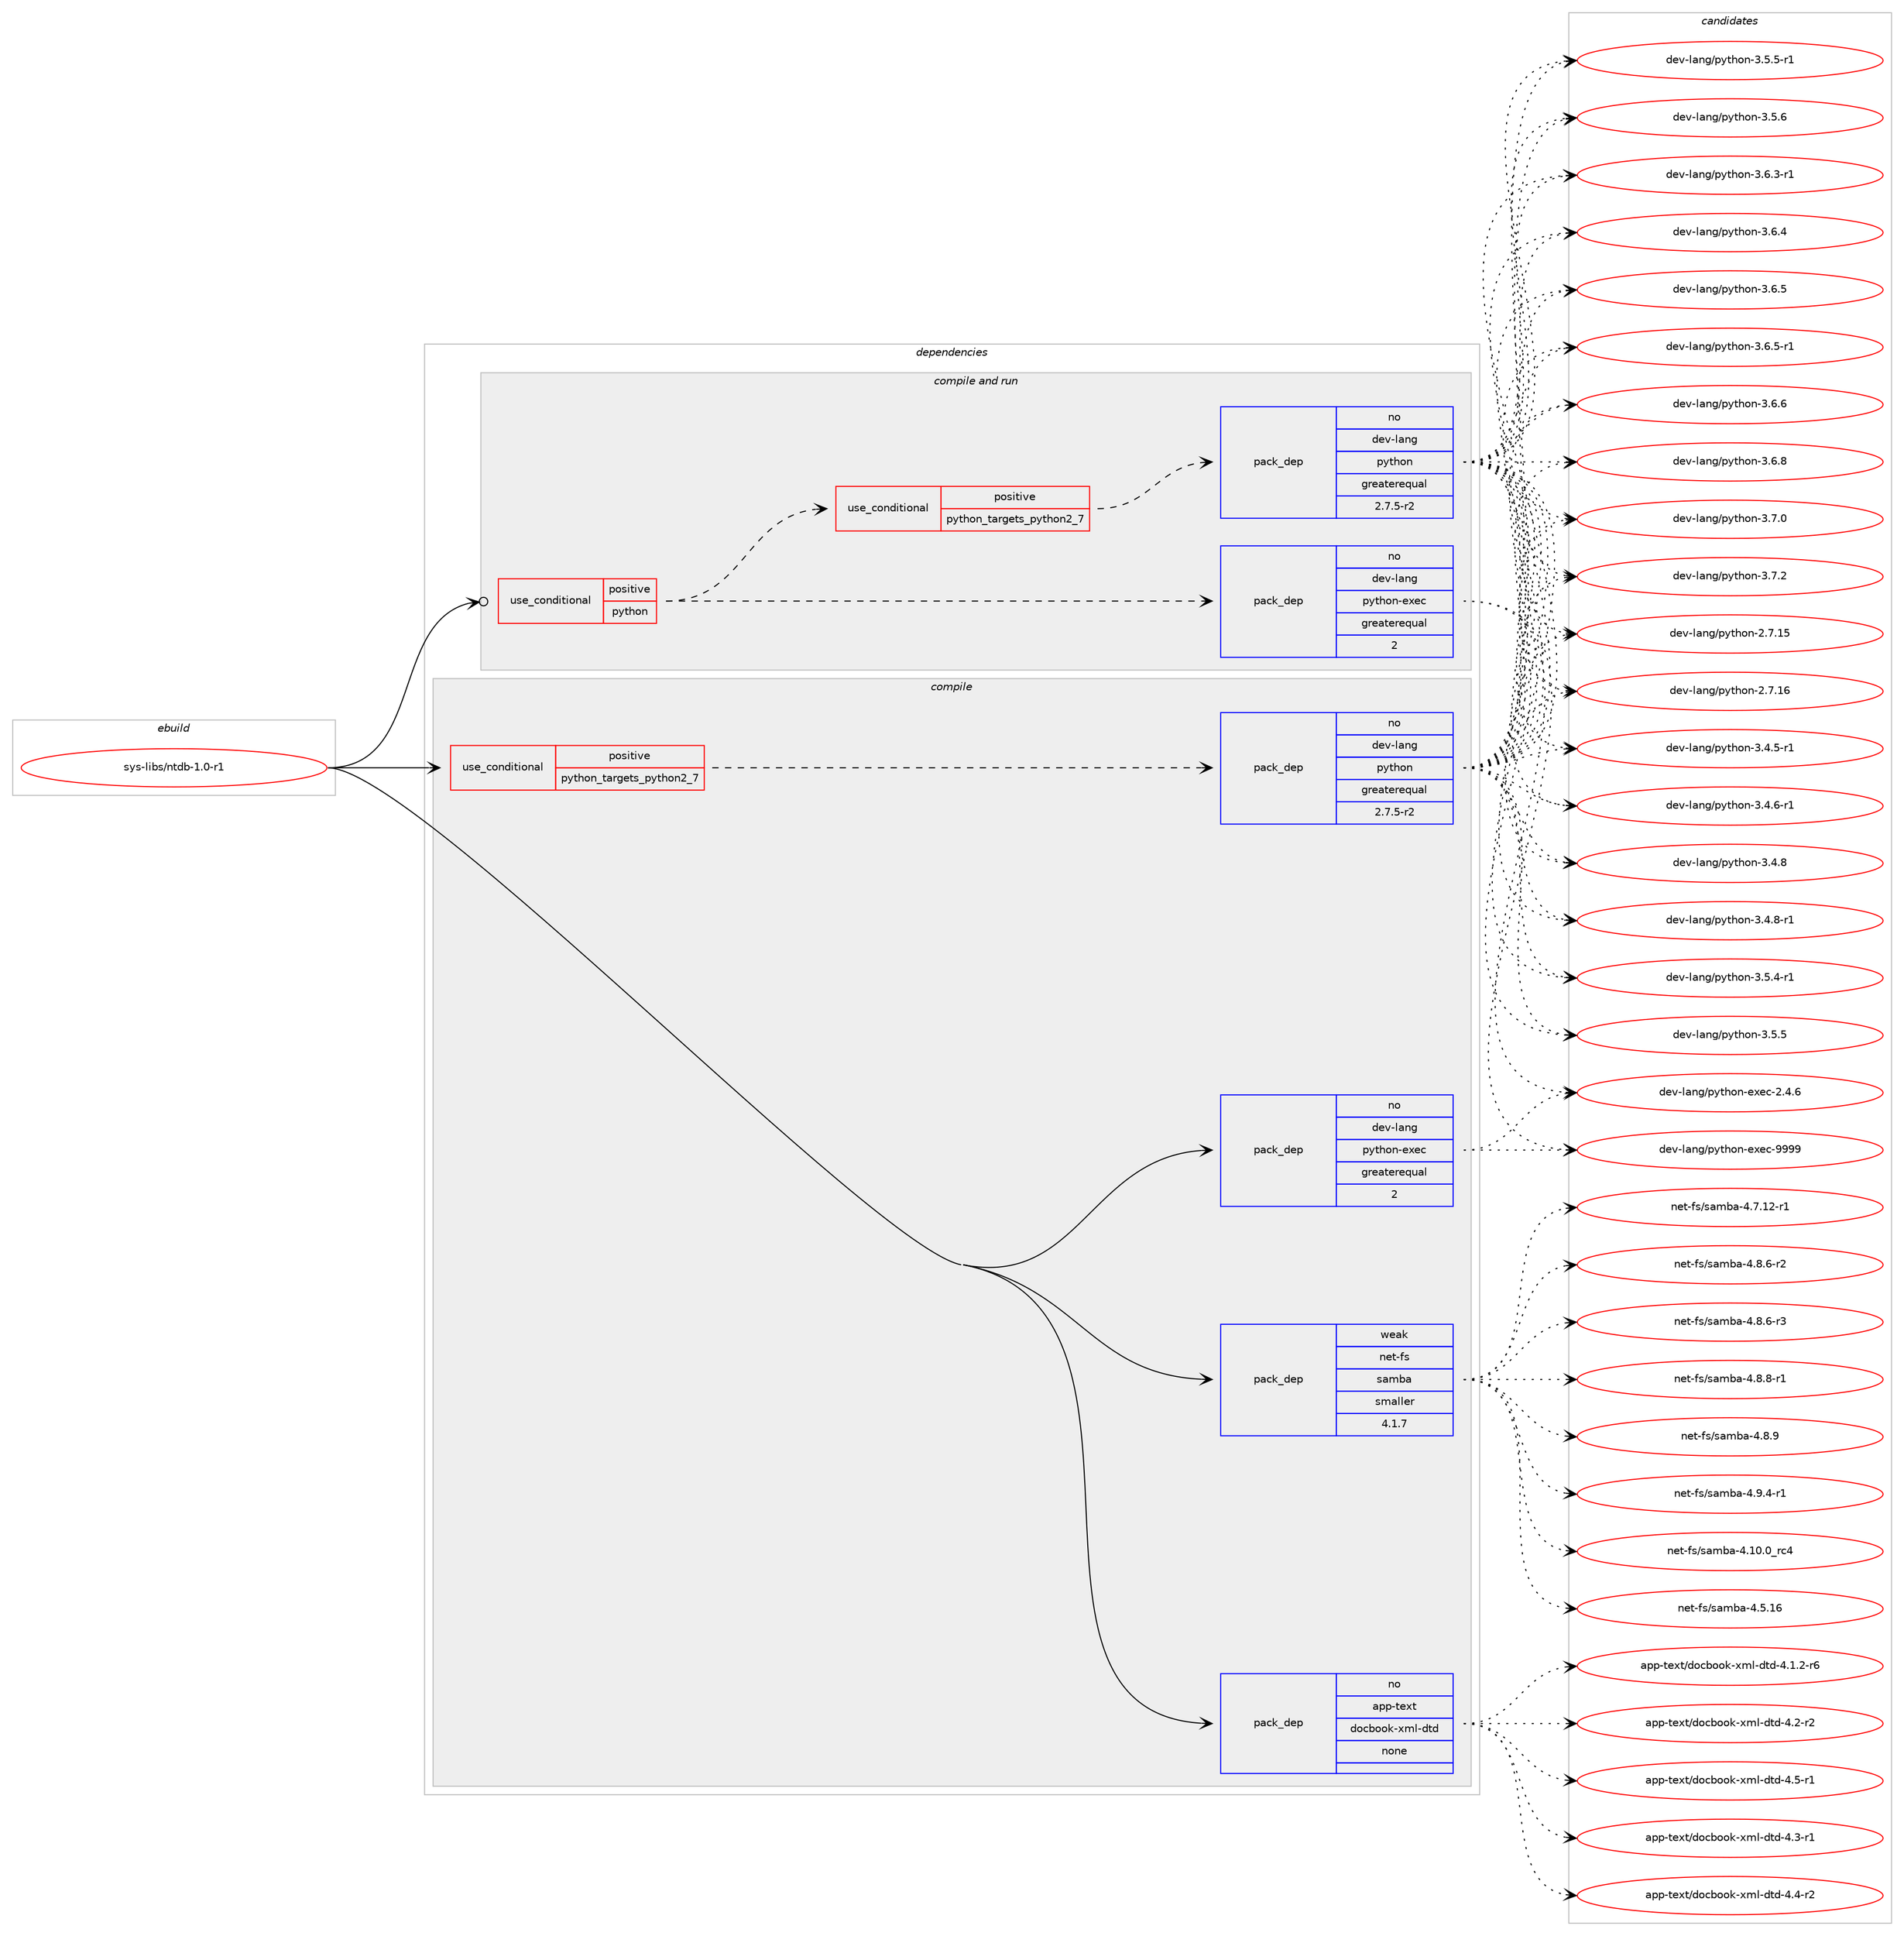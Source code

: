 digraph prolog {

# *************
# Graph options
# *************

newrank=true;
concentrate=true;
compound=true;
graph [rankdir=LR,fontname=Helvetica,fontsize=10,ranksep=1.5];#, ranksep=2.5, nodesep=0.2];
edge  [arrowhead=vee];
node  [fontname=Helvetica,fontsize=10];

# **********
# The ebuild
# **********

subgraph cluster_leftcol {
color=gray;
rank=same;
label=<<i>ebuild</i>>;
id [label="sys-libs/ntdb-1.0-r1", color=red, width=4, href="../sys-libs/ntdb-1.0-r1.svg"];
}

# ****************
# The dependencies
# ****************

subgraph cluster_midcol {
color=gray;
label=<<i>dependencies</i>>;
subgraph cluster_compile {
fillcolor="#eeeeee";
style=filled;
label=<<i>compile</i>>;
subgraph cond462142 {
dependency1739163 [label=<<TABLE BORDER="0" CELLBORDER="1" CELLSPACING="0" CELLPADDING="4"><TR><TD ROWSPAN="3" CELLPADDING="10">use_conditional</TD></TR><TR><TD>positive</TD></TR><TR><TD>python_targets_python2_7</TD></TR></TABLE>>, shape=none, color=red];
subgraph pack1248282 {
dependency1739164 [label=<<TABLE BORDER="0" CELLBORDER="1" CELLSPACING="0" CELLPADDING="4" WIDTH="220"><TR><TD ROWSPAN="6" CELLPADDING="30">pack_dep</TD></TR><TR><TD WIDTH="110">no</TD></TR><TR><TD>dev-lang</TD></TR><TR><TD>python</TD></TR><TR><TD>greaterequal</TD></TR><TR><TD>2.7.5-r2</TD></TR></TABLE>>, shape=none, color=blue];
}
dependency1739163:e -> dependency1739164:w [weight=20,style="dashed",arrowhead="vee"];
}
id:e -> dependency1739163:w [weight=20,style="solid",arrowhead="vee"];
subgraph pack1248283 {
dependency1739165 [label=<<TABLE BORDER="0" CELLBORDER="1" CELLSPACING="0" CELLPADDING="4" WIDTH="220"><TR><TD ROWSPAN="6" CELLPADDING="30">pack_dep</TD></TR><TR><TD WIDTH="110">no</TD></TR><TR><TD>app-text</TD></TR><TR><TD>docbook-xml-dtd</TD></TR><TR><TD>none</TD></TR><TR><TD></TD></TR></TABLE>>, shape=none, color=blue];
}
id:e -> dependency1739165:w [weight=20,style="solid",arrowhead="vee"];
subgraph pack1248284 {
dependency1739166 [label=<<TABLE BORDER="0" CELLBORDER="1" CELLSPACING="0" CELLPADDING="4" WIDTH="220"><TR><TD ROWSPAN="6" CELLPADDING="30">pack_dep</TD></TR><TR><TD WIDTH="110">no</TD></TR><TR><TD>dev-lang</TD></TR><TR><TD>python-exec</TD></TR><TR><TD>greaterequal</TD></TR><TR><TD>2</TD></TR></TABLE>>, shape=none, color=blue];
}
id:e -> dependency1739166:w [weight=20,style="solid",arrowhead="vee"];
subgraph pack1248285 {
dependency1739167 [label=<<TABLE BORDER="0" CELLBORDER="1" CELLSPACING="0" CELLPADDING="4" WIDTH="220"><TR><TD ROWSPAN="6" CELLPADDING="30">pack_dep</TD></TR><TR><TD WIDTH="110">weak</TD></TR><TR><TD>net-fs</TD></TR><TR><TD>samba</TD></TR><TR><TD>smaller</TD></TR><TR><TD>4.1.7</TD></TR></TABLE>>, shape=none, color=blue];
}
id:e -> dependency1739167:w [weight=20,style="solid",arrowhead="vee"];
}
subgraph cluster_compileandrun {
fillcolor="#eeeeee";
style=filled;
label=<<i>compile and run</i>>;
subgraph cond462143 {
dependency1739168 [label=<<TABLE BORDER="0" CELLBORDER="1" CELLSPACING="0" CELLPADDING="4"><TR><TD ROWSPAN="3" CELLPADDING="10">use_conditional</TD></TR><TR><TD>positive</TD></TR><TR><TD>python</TD></TR></TABLE>>, shape=none, color=red];
subgraph cond462144 {
dependency1739169 [label=<<TABLE BORDER="0" CELLBORDER="1" CELLSPACING="0" CELLPADDING="4"><TR><TD ROWSPAN="3" CELLPADDING="10">use_conditional</TD></TR><TR><TD>positive</TD></TR><TR><TD>python_targets_python2_7</TD></TR></TABLE>>, shape=none, color=red];
subgraph pack1248286 {
dependency1739170 [label=<<TABLE BORDER="0" CELLBORDER="1" CELLSPACING="0" CELLPADDING="4" WIDTH="220"><TR><TD ROWSPAN="6" CELLPADDING="30">pack_dep</TD></TR><TR><TD WIDTH="110">no</TD></TR><TR><TD>dev-lang</TD></TR><TR><TD>python</TD></TR><TR><TD>greaterequal</TD></TR><TR><TD>2.7.5-r2</TD></TR></TABLE>>, shape=none, color=blue];
}
dependency1739169:e -> dependency1739170:w [weight=20,style="dashed",arrowhead="vee"];
}
dependency1739168:e -> dependency1739169:w [weight=20,style="dashed",arrowhead="vee"];
subgraph pack1248287 {
dependency1739171 [label=<<TABLE BORDER="0" CELLBORDER="1" CELLSPACING="0" CELLPADDING="4" WIDTH="220"><TR><TD ROWSPAN="6" CELLPADDING="30">pack_dep</TD></TR><TR><TD WIDTH="110">no</TD></TR><TR><TD>dev-lang</TD></TR><TR><TD>python-exec</TD></TR><TR><TD>greaterequal</TD></TR><TR><TD>2</TD></TR></TABLE>>, shape=none, color=blue];
}
dependency1739168:e -> dependency1739171:w [weight=20,style="dashed",arrowhead="vee"];
}
id:e -> dependency1739168:w [weight=20,style="solid",arrowhead="odotvee"];
}
subgraph cluster_run {
fillcolor="#eeeeee";
style=filled;
label=<<i>run</i>>;
}
}

# **************
# The candidates
# **************

subgraph cluster_choices {
rank=same;
color=gray;
label=<<i>candidates</i>>;

subgraph choice1248282 {
color=black;
nodesep=1;
choice10010111845108971101034711212111610411111045504655464953 [label="dev-lang/python-2.7.15", color=red, width=4,href="../dev-lang/python-2.7.15.svg"];
choice10010111845108971101034711212111610411111045504655464954 [label="dev-lang/python-2.7.16", color=red, width=4,href="../dev-lang/python-2.7.16.svg"];
choice1001011184510897110103471121211161041111104551465246534511449 [label="dev-lang/python-3.4.5-r1", color=red, width=4,href="../dev-lang/python-3.4.5-r1.svg"];
choice1001011184510897110103471121211161041111104551465246544511449 [label="dev-lang/python-3.4.6-r1", color=red, width=4,href="../dev-lang/python-3.4.6-r1.svg"];
choice100101118451089711010347112121116104111110455146524656 [label="dev-lang/python-3.4.8", color=red, width=4,href="../dev-lang/python-3.4.8.svg"];
choice1001011184510897110103471121211161041111104551465246564511449 [label="dev-lang/python-3.4.8-r1", color=red, width=4,href="../dev-lang/python-3.4.8-r1.svg"];
choice1001011184510897110103471121211161041111104551465346524511449 [label="dev-lang/python-3.5.4-r1", color=red, width=4,href="../dev-lang/python-3.5.4-r1.svg"];
choice100101118451089711010347112121116104111110455146534653 [label="dev-lang/python-3.5.5", color=red, width=4,href="../dev-lang/python-3.5.5.svg"];
choice1001011184510897110103471121211161041111104551465346534511449 [label="dev-lang/python-3.5.5-r1", color=red, width=4,href="../dev-lang/python-3.5.5-r1.svg"];
choice100101118451089711010347112121116104111110455146534654 [label="dev-lang/python-3.5.6", color=red, width=4,href="../dev-lang/python-3.5.6.svg"];
choice1001011184510897110103471121211161041111104551465446514511449 [label="dev-lang/python-3.6.3-r1", color=red, width=4,href="../dev-lang/python-3.6.3-r1.svg"];
choice100101118451089711010347112121116104111110455146544652 [label="dev-lang/python-3.6.4", color=red, width=4,href="../dev-lang/python-3.6.4.svg"];
choice100101118451089711010347112121116104111110455146544653 [label="dev-lang/python-3.6.5", color=red, width=4,href="../dev-lang/python-3.6.5.svg"];
choice1001011184510897110103471121211161041111104551465446534511449 [label="dev-lang/python-3.6.5-r1", color=red, width=4,href="../dev-lang/python-3.6.5-r1.svg"];
choice100101118451089711010347112121116104111110455146544654 [label="dev-lang/python-3.6.6", color=red, width=4,href="../dev-lang/python-3.6.6.svg"];
choice100101118451089711010347112121116104111110455146544656 [label="dev-lang/python-3.6.8", color=red, width=4,href="../dev-lang/python-3.6.8.svg"];
choice100101118451089711010347112121116104111110455146554648 [label="dev-lang/python-3.7.0", color=red, width=4,href="../dev-lang/python-3.7.0.svg"];
choice100101118451089711010347112121116104111110455146554650 [label="dev-lang/python-3.7.2", color=red, width=4,href="../dev-lang/python-3.7.2.svg"];
dependency1739164:e -> choice10010111845108971101034711212111610411111045504655464953:w [style=dotted,weight="100"];
dependency1739164:e -> choice10010111845108971101034711212111610411111045504655464954:w [style=dotted,weight="100"];
dependency1739164:e -> choice1001011184510897110103471121211161041111104551465246534511449:w [style=dotted,weight="100"];
dependency1739164:e -> choice1001011184510897110103471121211161041111104551465246544511449:w [style=dotted,weight="100"];
dependency1739164:e -> choice100101118451089711010347112121116104111110455146524656:w [style=dotted,weight="100"];
dependency1739164:e -> choice1001011184510897110103471121211161041111104551465246564511449:w [style=dotted,weight="100"];
dependency1739164:e -> choice1001011184510897110103471121211161041111104551465346524511449:w [style=dotted,weight="100"];
dependency1739164:e -> choice100101118451089711010347112121116104111110455146534653:w [style=dotted,weight="100"];
dependency1739164:e -> choice1001011184510897110103471121211161041111104551465346534511449:w [style=dotted,weight="100"];
dependency1739164:e -> choice100101118451089711010347112121116104111110455146534654:w [style=dotted,weight="100"];
dependency1739164:e -> choice1001011184510897110103471121211161041111104551465446514511449:w [style=dotted,weight="100"];
dependency1739164:e -> choice100101118451089711010347112121116104111110455146544652:w [style=dotted,weight="100"];
dependency1739164:e -> choice100101118451089711010347112121116104111110455146544653:w [style=dotted,weight="100"];
dependency1739164:e -> choice1001011184510897110103471121211161041111104551465446534511449:w [style=dotted,weight="100"];
dependency1739164:e -> choice100101118451089711010347112121116104111110455146544654:w [style=dotted,weight="100"];
dependency1739164:e -> choice100101118451089711010347112121116104111110455146544656:w [style=dotted,weight="100"];
dependency1739164:e -> choice100101118451089711010347112121116104111110455146554648:w [style=dotted,weight="100"];
dependency1739164:e -> choice100101118451089711010347112121116104111110455146554650:w [style=dotted,weight="100"];
}
subgraph choice1248283 {
color=black;
nodesep=1;
choice971121124511610112011647100111999811111110745120109108451001161004552464946504511454 [label="app-text/docbook-xml-dtd-4.1.2-r6", color=red, width=4,href="../app-text/docbook-xml-dtd-4.1.2-r6.svg"];
choice97112112451161011201164710011199981111111074512010910845100116100455246504511450 [label="app-text/docbook-xml-dtd-4.2-r2", color=red, width=4,href="../app-text/docbook-xml-dtd-4.2-r2.svg"];
choice97112112451161011201164710011199981111111074512010910845100116100455246514511449 [label="app-text/docbook-xml-dtd-4.3-r1", color=red, width=4,href="../app-text/docbook-xml-dtd-4.3-r1.svg"];
choice97112112451161011201164710011199981111111074512010910845100116100455246524511450 [label="app-text/docbook-xml-dtd-4.4-r2", color=red, width=4,href="../app-text/docbook-xml-dtd-4.4-r2.svg"];
choice97112112451161011201164710011199981111111074512010910845100116100455246534511449 [label="app-text/docbook-xml-dtd-4.5-r1", color=red, width=4,href="../app-text/docbook-xml-dtd-4.5-r1.svg"];
dependency1739165:e -> choice971121124511610112011647100111999811111110745120109108451001161004552464946504511454:w [style=dotted,weight="100"];
dependency1739165:e -> choice97112112451161011201164710011199981111111074512010910845100116100455246504511450:w [style=dotted,weight="100"];
dependency1739165:e -> choice97112112451161011201164710011199981111111074512010910845100116100455246514511449:w [style=dotted,weight="100"];
dependency1739165:e -> choice97112112451161011201164710011199981111111074512010910845100116100455246524511450:w [style=dotted,weight="100"];
dependency1739165:e -> choice97112112451161011201164710011199981111111074512010910845100116100455246534511449:w [style=dotted,weight="100"];
}
subgraph choice1248284 {
color=black;
nodesep=1;
choice1001011184510897110103471121211161041111104510112010199455046524654 [label="dev-lang/python-exec-2.4.6", color=red, width=4,href="../dev-lang/python-exec-2.4.6.svg"];
choice10010111845108971101034711212111610411111045101120101994557575757 [label="dev-lang/python-exec-9999", color=red, width=4,href="../dev-lang/python-exec-9999.svg"];
dependency1739166:e -> choice1001011184510897110103471121211161041111104510112010199455046524654:w [style=dotted,weight="100"];
dependency1739166:e -> choice10010111845108971101034711212111610411111045101120101994557575757:w [style=dotted,weight="100"];
}
subgraph choice1248285 {
color=black;
nodesep=1;
choice110101116451021154711597109989745524649484648951149952 [label="net-fs/samba-4.10.0_rc4", color=red, width=4,href="../net-fs/samba-4.10.0_rc4.svg"];
choice110101116451021154711597109989745524653464954 [label="net-fs/samba-4.5.16", color=red, width=4,href="../net-fs/samba-4.5.16.svg"];
choice1101011164510211547115971099897455246554649504511449 [label="net-fs/samba-4.7.12-r1", color=red, width=4,href="../net-fs/samba-4.7.12-r1.svg"];
choice11010111645102115471159710998974552465646544511450 [label="net-fs/samba-4.8.6-r2", color=red, width=4,href="../net-fs/samba-4.8.6-r2.svg"];
choice11010111645102115471159710998974552465646544511451 [label="net-fs/samba-4.8.6-r3", color=red, width=4,href="../net-fs/samba-4.8.6-r3.svg"];
choice11010111645102115471159710998974552465646564511449 [label="net-fs/samba-4.8.8-r1", color=red, width=4,href="../net-fs/samba-4.8.8-r1.svg"];
choice1101011164510211547115971099897455246564657 [label="net-fs/samba-4.8.9", color=red, width=4,href="../net-fs/samba-4.8.9.svg"];
choice11010111645102115471159710998974552465746524511449 [label="net-fs/samba-4.9.4-r1", color=red, width=4,href="../net-fs/samba-4.9.4-r1.svg"];
dependency1739167:e -> choice110101116451021154711597109989745524649484648951149952:w [style=dotted,weight="100"];
dependency1739167:e -> choice110101116451021154711597109989745524653464954:w [style=dotted,weight="100"];
dependency1739167:e -> choice1101011164510211547115971099897455246554649504511449:w [style=dotted,weight="100"];
dependency1739167:e -> choice11010111645102115471159710998974552465646544511450:w [style=dotted,weight="100"];
dependency1739167:e -> choice11010111645102115471159710998974552465646544511451:w [style=dotted,weight="100"];
dependency1739167:e -> choice11010111645102115471159710998974552465646564511449:w [style=dotted,weight="100"];
dependency1739167:e -> choice1101011164510211547115971099897455246564657:w [style=dotted,weight="100"];
dependency1739167:e -> choice11010111645102115471159710998974552465746524511449:w [style=dotted,weight="100"];
}
subgraph choice1248286 {
color=black;
nodesep=1;
choice10010111845108971101034711212111610411111045504655464953 [label="dev-lang/python-2.7.15", color=red, width=4,href="../dev-lang/python-2.7.15.svg"];
choice10010111845108971101034711212111610411111045504655464954 [label="dev-lang/python-2.7.16", color=red, width=4,href="../dev-lang/python-2.7.16.svg"];
choice1001011184510897110103471121211161041111104551465246534511449 [label="dev-lang/python-3.4.5-r1", color=red, width=4,href="../dev-lang/python-3.4.5-r1.svg"];
choice1001011184510897110103471121211161041111104551465246544511449 [label="dev-lang/python-3.4.6-r1", color=red, width=4,href="../dev-lang/python-3.4.6-r1.svg"];
choice100101118451089711010347112121116104111110455146524656 [label="dev-lang/python-3.4.8", color=red, width=4,href="../dev-lang/python-3.4.8.svg"];
choice1001011184510897110103471121211161041111104551465246564511449 [label="dev-lang/python-3.4.8-r1", color=red, width=4,href="../dev-lang/python-3.4.8-r1.svg"];
choice1001011184510897110103471121211161041111104551465346524511449 [label="dev-lang/python-3.5.4-r1", color=red, width=4,href="../dev-lang/python-3.5.4-r1.svg"];
choice100101118451089711010347112121116104111110455146534653 [label="dev-lang/python-3.5.5", color=red, width=4,href="../dev-lang/python-3.5.5.svg"];
choice1001011184510897110103471121211161041111104551465346534511449 [label="dev-lang/python-3.5.5-r1", color=red, width=4,href="../dev-lang/python-3.5.5-r1.svg"];
choice100101118451089711010347112121116104111110455146534654 [label="dev-lang/python-3.5.6", color=red, width=4,href="../dev-lang/python-3.5.6.svg"];
choice1001011184510897110103471121211161041111104551465446514511449 [label="dev-lang/python-3.6.3-r1", color=red, width=4,href="../dev-lang/python-3.6.3-r1.svg"];
choice100101118451089711010347112121116104111110455146544652 [label="dev-lang/python-3.6.4", color=red, width=4,href="../dev-lang/python-3.6.4.svg"];
choice100101118451089711010347112121116104111110455146544653 [label="dev-lang/python-3.6.5", color=red, width=4,href="../dev-lang/python-3.6.5.svg"];
choice1001011184510897110103471121211161041111104551465446534511449 [label="dev-lang/python-3.6.5-r1", color=red, width=4,href="../dev-lang/python-3.6.5-r1.svg"];
choice100101118451089711010347112121116104111110455146544654 [label="dev-lang/python-3.6.6", color=red, width=4,href="../dev-lang/python-3.6.6.svg"];
choice100101118451089711010347112121116104111110455146544656 [label="dev-lang/python-3.6.8", color=red, width=4,href="../dev-lang/python-3.6.8.svg"];
choice100101118451089711010347112121116104111110455146554648 [label="dev-lang/python-3.7.0", color=red, width=4,href="../dev-lang/python-3.7.0.svg"];
choice100101118451089711010347112121116104111110455146554650 [label="dev-lang/python-3.7.2", color=red, width=4,href="../dev-lang/python-3.7.2.svg"];
dependency1739170:e -> choice10010111845108971101034711212111610411111045504655464953:w [style=dotted,weight="100"];
dependency1739170:e -> choice10010111845108971101034711212111610411111045504655464954:w [style=dotted,weight="100"];
dependency1739170:e -> choice1001011184510897110103471121211161041111104551465246534511449:w [style=dotted,weight="100"];
dependency1739170:e -> choice1001011184510897110103471121211161041111104551465246544511449:w [style=dotted,weight="100"];
dependency1739170:e -> choice100101118451089711010347112121116104111110455146524656:w [style=dotted,weight="100"];
dependency1739170:e -> choice1001011184510897110103471121211161041111104551465246564511449:w [style=dotted,weight="100"];
dependency1739170:e -> choice1001011184510897110103471121211161041111104551465346524511449:w [style=dotted,weight="100"];
dependency1739170:e -> choice100101118451089711010347112121116104111110455146534653:w [style=dotted,weight="100"];
dependency1739170:e -> choice1001011184510897110103471121211161041111104551465346534511449:w [style=dotted,weight="100"];
dependency1739170:e -> choice100101118451089711010347112121116104111110455146534654:w [style=dotted,weight="100"];
dependency1739170:e -> choice1001011184510897110103471121211161041111104551465446514511449:w [style=dotted,weight="100"];
dependency1739170:e -> choice100101118451089711010347112121116104111110455146544652:w [style=dotted,weight="100"];
dependency1739170:e -> choice100101118451089711010347112121116104111110455146544653:w [style=dotted,weight="100"];
dependency1739170:e -> choice1001011184510897110103471121211161041111104551465446534511449:w [style=dotted,weight="100"];
dependency1739170:e -> choice100101118451089711010347112121116104111110455146544654:w [style=dotted,weight="100"];
dependency1739170:e -> choice100101118451089711010347112121116104111110455146544656:w [style=dotted,weight="100"];
dependency1739170:e -> choice100101118451089711010347112121116104111110455146554648:w [style=dotted,weight="100"];
dependency1739170:e -> choice100101118451089711010347112121116104111110455146554650:w [style=dotted,weight="100"];
}
subgraph choice1248287 {
color=black;
nodesep=1;
choice1001011184510897110103471121211161041111104510112010199455046524654 [label="dev-lang/python-exec-2.4.6", color=red, width=4,href="../dev-lang/python-exec-2.4.6.svg"];
choice10010111845108971101034711212111610411111045101120101994557575757 [label="dev-lang/python-exec-9999", color=red, width=4,href="../dev-lang/python-exec-9999.svg"];
dependency1739171:e -> choice1001011184510897110103471121211161041111104510112010199455046524654:w [style=dotted,weight="100"];
dependency1739171:e -> choice10010111845108971101034711212111610411111045101120101994557575757:w [style=dotted,weight="100"];
}
}

}
